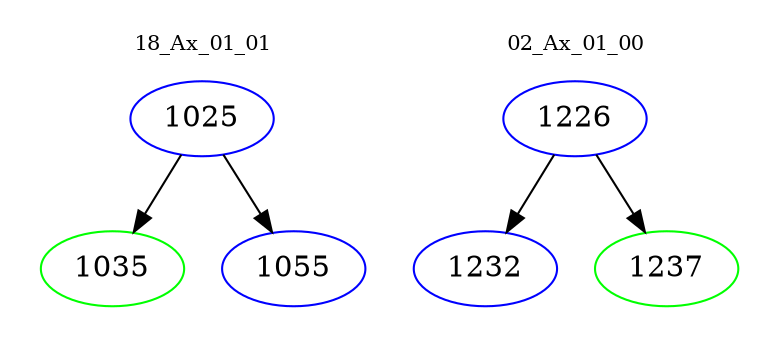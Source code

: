 digraph{
subgraph cluster_0 {
color = white
label = "18_Ax_01_01";
fontsize=10;
T0_1025 [label="1025", color="blue"]
T0_1025 -> T0_1035 [color="black"]
T0_1035 [label="1035", color="green"]
T0_1025 -> T0_1055 [color="black"]
T0_1055 [label="1055", color="blue"]
}
subgraph cluster_1 {
color = white
label = "02_Ax_01_00";
fontsize=10;
T1_1226 [label="1226", color="blue"]
T1_1226 -> T1_1232 [color="black"]
T1_1232 [label="1232", color="blue"]
T1_1226 -> T1_1237 [color="black"]
T1_1237 [label="1237", color="green"]
}
}
